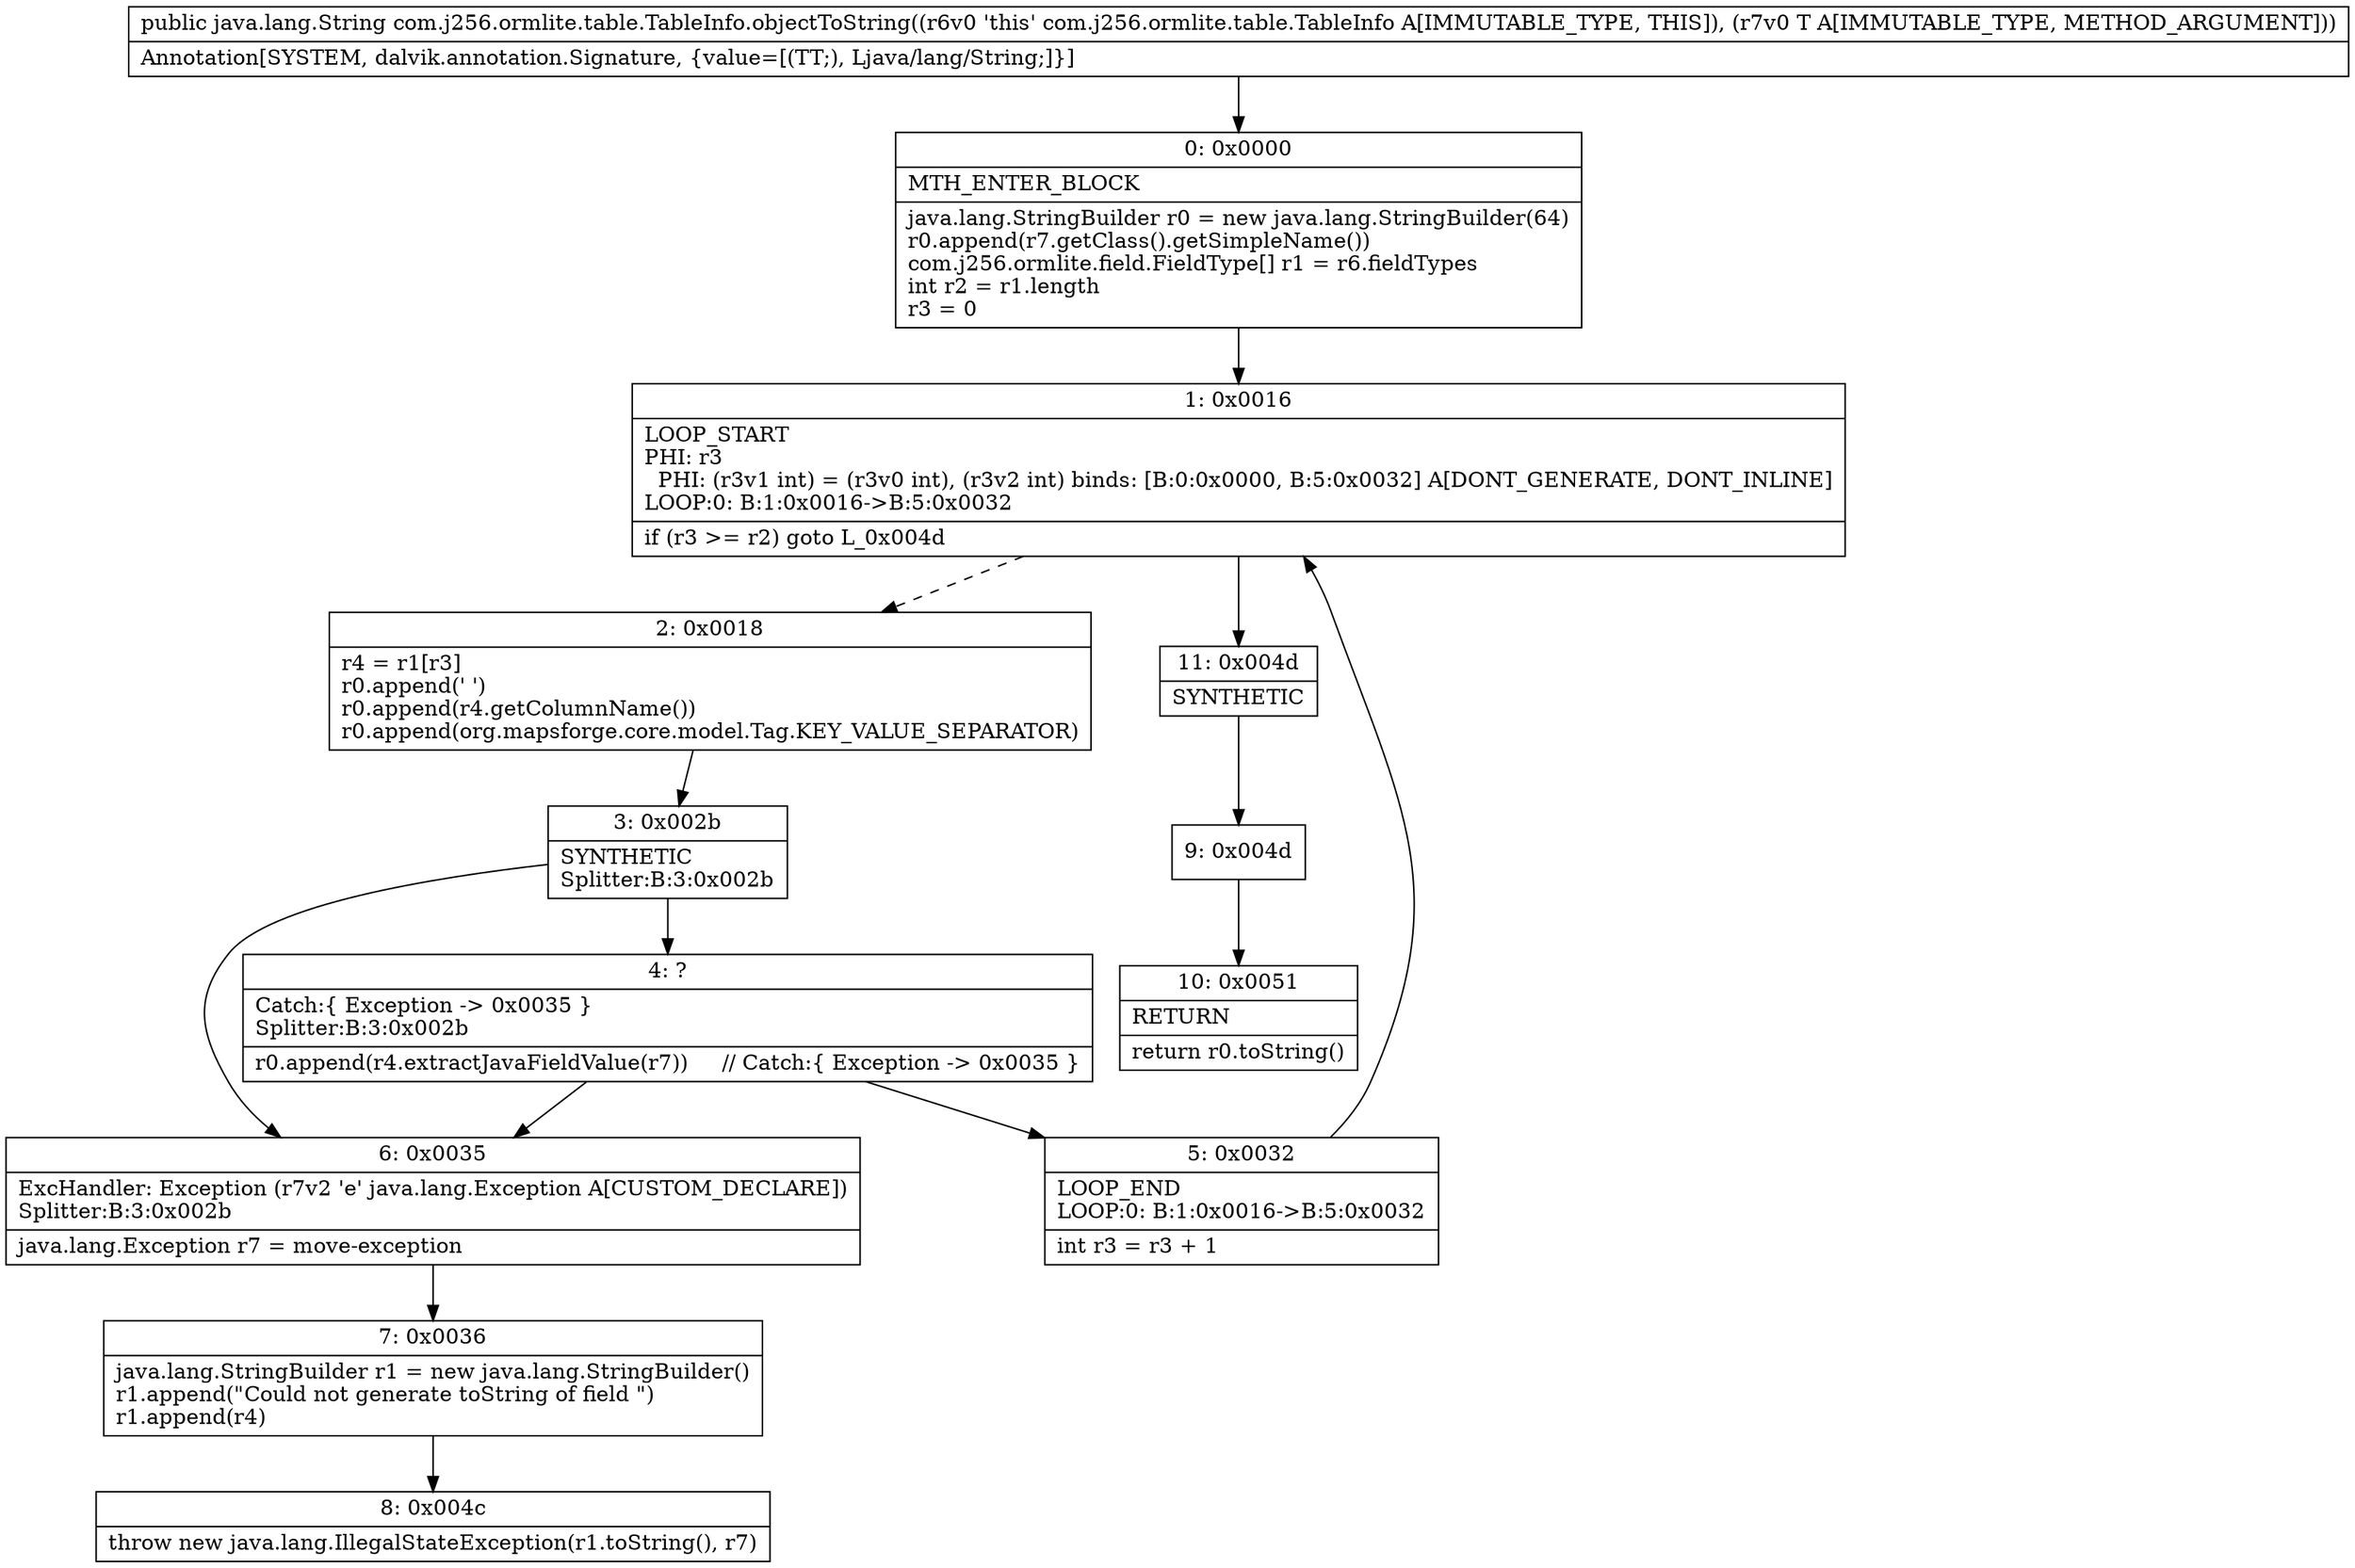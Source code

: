 digraph "CFG forcom.j256.ormlite.table.TableInfo.objectToString(Ljava\/lang\/Object;)Ljava\/lang\/String;" {
Node_0 [shape=record,label="{0\:\ 0x0000|MTH_ENTER_BLOCK\l|java.lang.StringBuilder r0 = new java.lang.StringBuilder(64)\lr0.append(r7.getClass().getSimpleName())\lcom.j256.ormlite.field.FieldType[] r1 = r6.fieldTypes\lint r2 = r1.length\lr3 = 0\l}"];
Node_1 [shape=record,label="{1\:\ 0x0016|LOOP_START\lPHI: r3 \l  PHI: (r3v1 int) = (r3v0 int), (r3v2 int) binds: [B:0:0x0000, B:5:0x0032] A[DONT_GENERATE, DONT_INLINE]\lLOOP:0: B:1:0x0016\-\>B:5:0x0032\l|if (r3 \>= r2) goto L_0x004d\l}"];
Node_2 [shape=record,label="{2\:\ 0x0018|r4 = r1[r3]\lr0.append(' ')\lr0.append(r4.getColumnName())\lr0.append(org.mapsforge.core.model.Tag.KEY_VALUE_SEPARATOR)\l}"];
Node_3 [shape=record,label="{3\:\ 0x002b|SYNTHETIC\lSplitter:B:3:0x002b\l}"];
Node_4 [shape=record,label="{4\:\ ?|Catch:\{ Exception \-\> 0x0035 \}\lSplitter:B:3:0x002b\l|r0.append(r4.extractJavaFieldValue(r7))     \/\/ Catch:\{ Exception \-\> 0x0035 \}\l}"];
Node_5 [shape=record,label="{5\:\ 0x0032|LOOP_END\lLOOP:0: B:1:0x0016\-\>B:5:0x0032\l|int r3 = r3 + 1\l}"];
Node_6 [shape=record,label="{6\:\ 0x0035|ExcHandler: Exception (r7v2 'e' java.lang.Exception A[CUSTOM_DECLARE])\lSplitter:B:3:0x002b\l|java.lang.Exception r7 = move\-exception\l}"];
Node_7 [shape=record,label="{7\:\ 0x0036|java.lang.StringBuilder r1 = new java.lang.StringBuilder()\lr1.append(\"Could not generate toString of field \")\lr1.append(r4)\l}"];
Node_8 [shape=record,label="{8\:\ 0x004c|throw new java.lang.IllegalStateException(r1.toString(), r7)\l}"];
Node_9 [shape=record,label="{9\:\ 0x004d}"];
Node_10 [shape=record,label="{10\:\ 0x0051|RETURN\l|return r0.toString()\l}"];
Node_11 [shape=record,label="{11\:\ 0x004d|SYNTHETIC\l}"];
MethodNode[shape=record,label="{public java.lang.String com.j256.ormlite.table.TableInfo.objectToString((r6v0 'this' com.j256.ormlite.table.TableInfo A[IMMUTABLE_TYPE, THIS]), (r7v0 T A[IMMUTABLE_TYPE, METHOD_ARGUMENT]))  | Annotation[SYSTEM, dalvik.annotation.Signature, \{value=[(TT;), Ljava\/lang\/String;]\}]\l}"];
MethodNode -> Node_0;
Node_0 -> Node_1;
Node_1 -> Node_2[style=dashed];
Node_1 -> Node_11;
Node_2 -> Node_3;
Node_3 -> Node_4;
Node_3 -> Node_6;
Node_4 -> Node_5;
Node_4 -> Node_6;
Node_5 -> Node_1;
Node_6 -> Node_7;
Node_7 -> Node_8;
Node_9 -> Node_10;
Node_11 -> Node_9;
}

